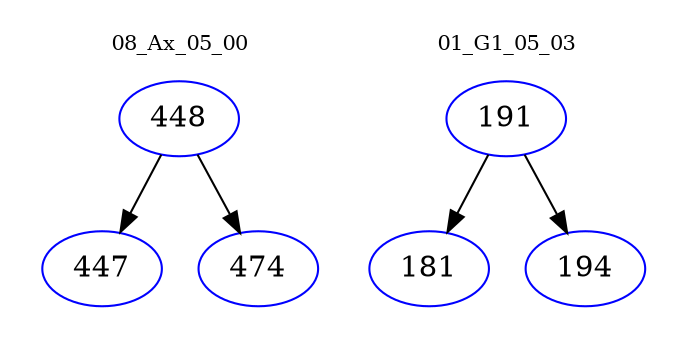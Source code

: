 digraph{
subgraph cluster_0 {
color = white
label = "08_Ax_05_00";
fontsize=10;
T0_448 [label="448", color="blue"]
T0_448 -> T0_447 [color="black"]
T0_447 [label="447", color="blue"]
T0_448 -> T0_474 [color="black"]
T0_474 [label="474", color="blue"]
}
subgraph cluster_1 {
color = white
label = "01_G1_05_03";
fontsize=10;
T1_191 [label="191", color="blue"]
T1_191 -> T1_181 [color="black"]
T1_181 [label="181", color="blue"]
T1_191 -> T1_194 [color="black"]
T1_194 [label="194", color="blue"]
}
}
